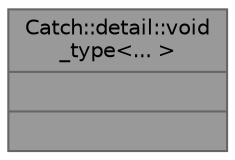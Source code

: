 digraph "Catch::detail::void_type&lt;... &gt;"
{
 // LATEX_PDF_SIZE
  bgcolor="transparent";
  edge [fontname=Helvetica,fontsize=10,labelfontname=Helvetica,labelfontsize=10];
  node [fontname=Helvetica,fontsize=10,shape=box,height=0.2,width=0.4];
  Node1 [shape=record,label="{Catch::detail::void\l_type\<... \>\n||}",height=0.2,width=0.4,color="gray40", fillcolor="grey60", style="filled", fontcolor="black",tooltip=" "];
}
